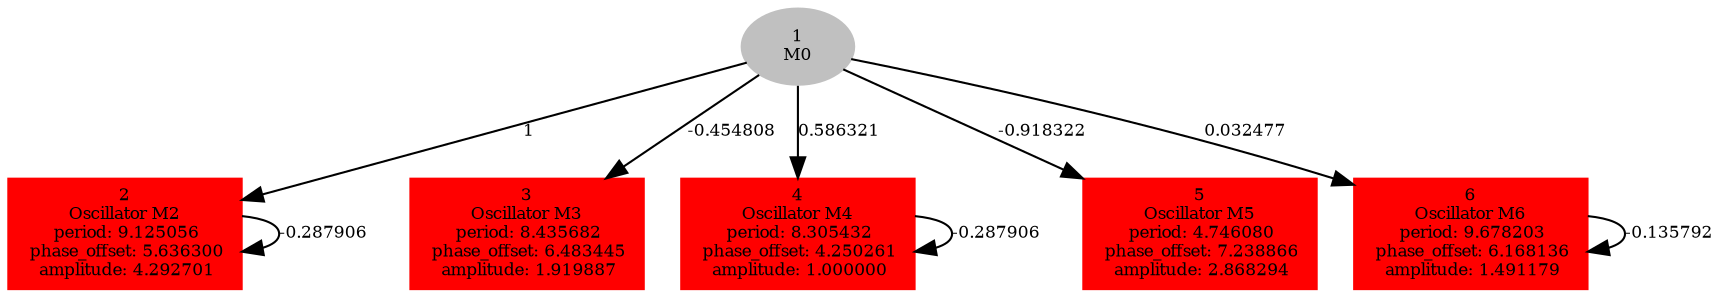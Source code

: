  digraph g{ forcelabels=true;
1[label=<1<BR/>M0>,color="grey",style=filled,fontsize=8];
2 [label=<2<BR />Oscillator M2<BR /> period: 9.125056<BR /> phase_offset: 5.636300<BR /> amplitude: 4.292701>, shape=box,color=red,style=filled,fontsize=8];3 [label=<3<BR />Oscillator M3<BR /> period: 8.435682<BR /> phase_offset: 6.483445<BR /> amplitude: 1.919887>, shape=box,color=red,style=filled,fontsize=8];4 [label=<4<BR />Oscillator M4<BR /> period: 8.305432<BR /> phase_offset: 4.250261<BR /> amplitude: 1.000000>, shape=box,color=red,style=filled,fontsize=8];5 [label=<5<BR />Oscillator M5<BR /> period: 4.746080<BR /> phase_offset: 7.238866<BR /> amplitude: 2.868294>, shape=box,color=red,style=filled,fontsize=8];6 [label=<6<BR />Oscillator M6<BR /> period: 9.678203<BR /> phase_offset: 6.168136<BR /> amplitude: 1.491179>, shape=box,color=red,style=filled,fontsize=8];1 -> 2[label="1 ",fontsize="8"];
1 -> 3[label="-0.454808 ",fontsize="8"];
1 -> 4[label="0.586321 ",fontsize="8"];
1 -> 5[label="-0.918322 ",fontsize="8"];
1 -> 6[label="0.032477 ",fontsize="8"];
2 -> 2[label="-0.287906 ",fontsize="8"];
4 -> 4[label="-0.287906 ",fontsize="8"];
6 -> 6[label="-0.135792 ",fontsize="8"];
 }
